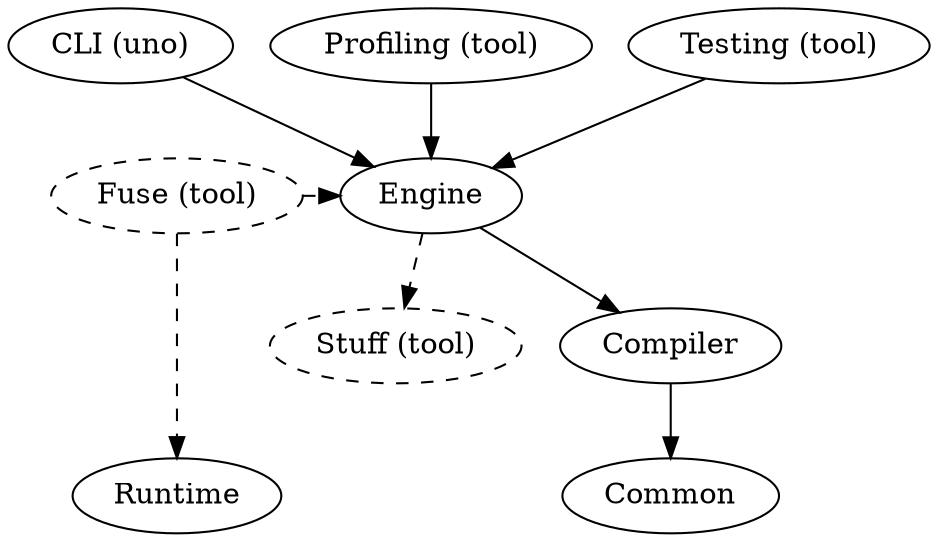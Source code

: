 digraph {
    Engine -> Compiler -> Common;
    Engine -> "Stuff \(tool\)" [style=dashed];
    "CLI \(uno\)" -> Engine;
    "Profiling \(tool\)" -> Engine;
    "Testing \(tool\)" -> Engine;
    "Fuse \(tool\)" [style=dashed];
    "Fuse \(tool\)" -> Engine [style=dashed];
    "Fuse \(tool\)" -> Runtime [style=dashed];
    "Stuff \(tool\)" [style=dashed];
    { rank=same; Engine; "Fuse \(tool\)" }
    { rank=same; Common; Runtime }
}
